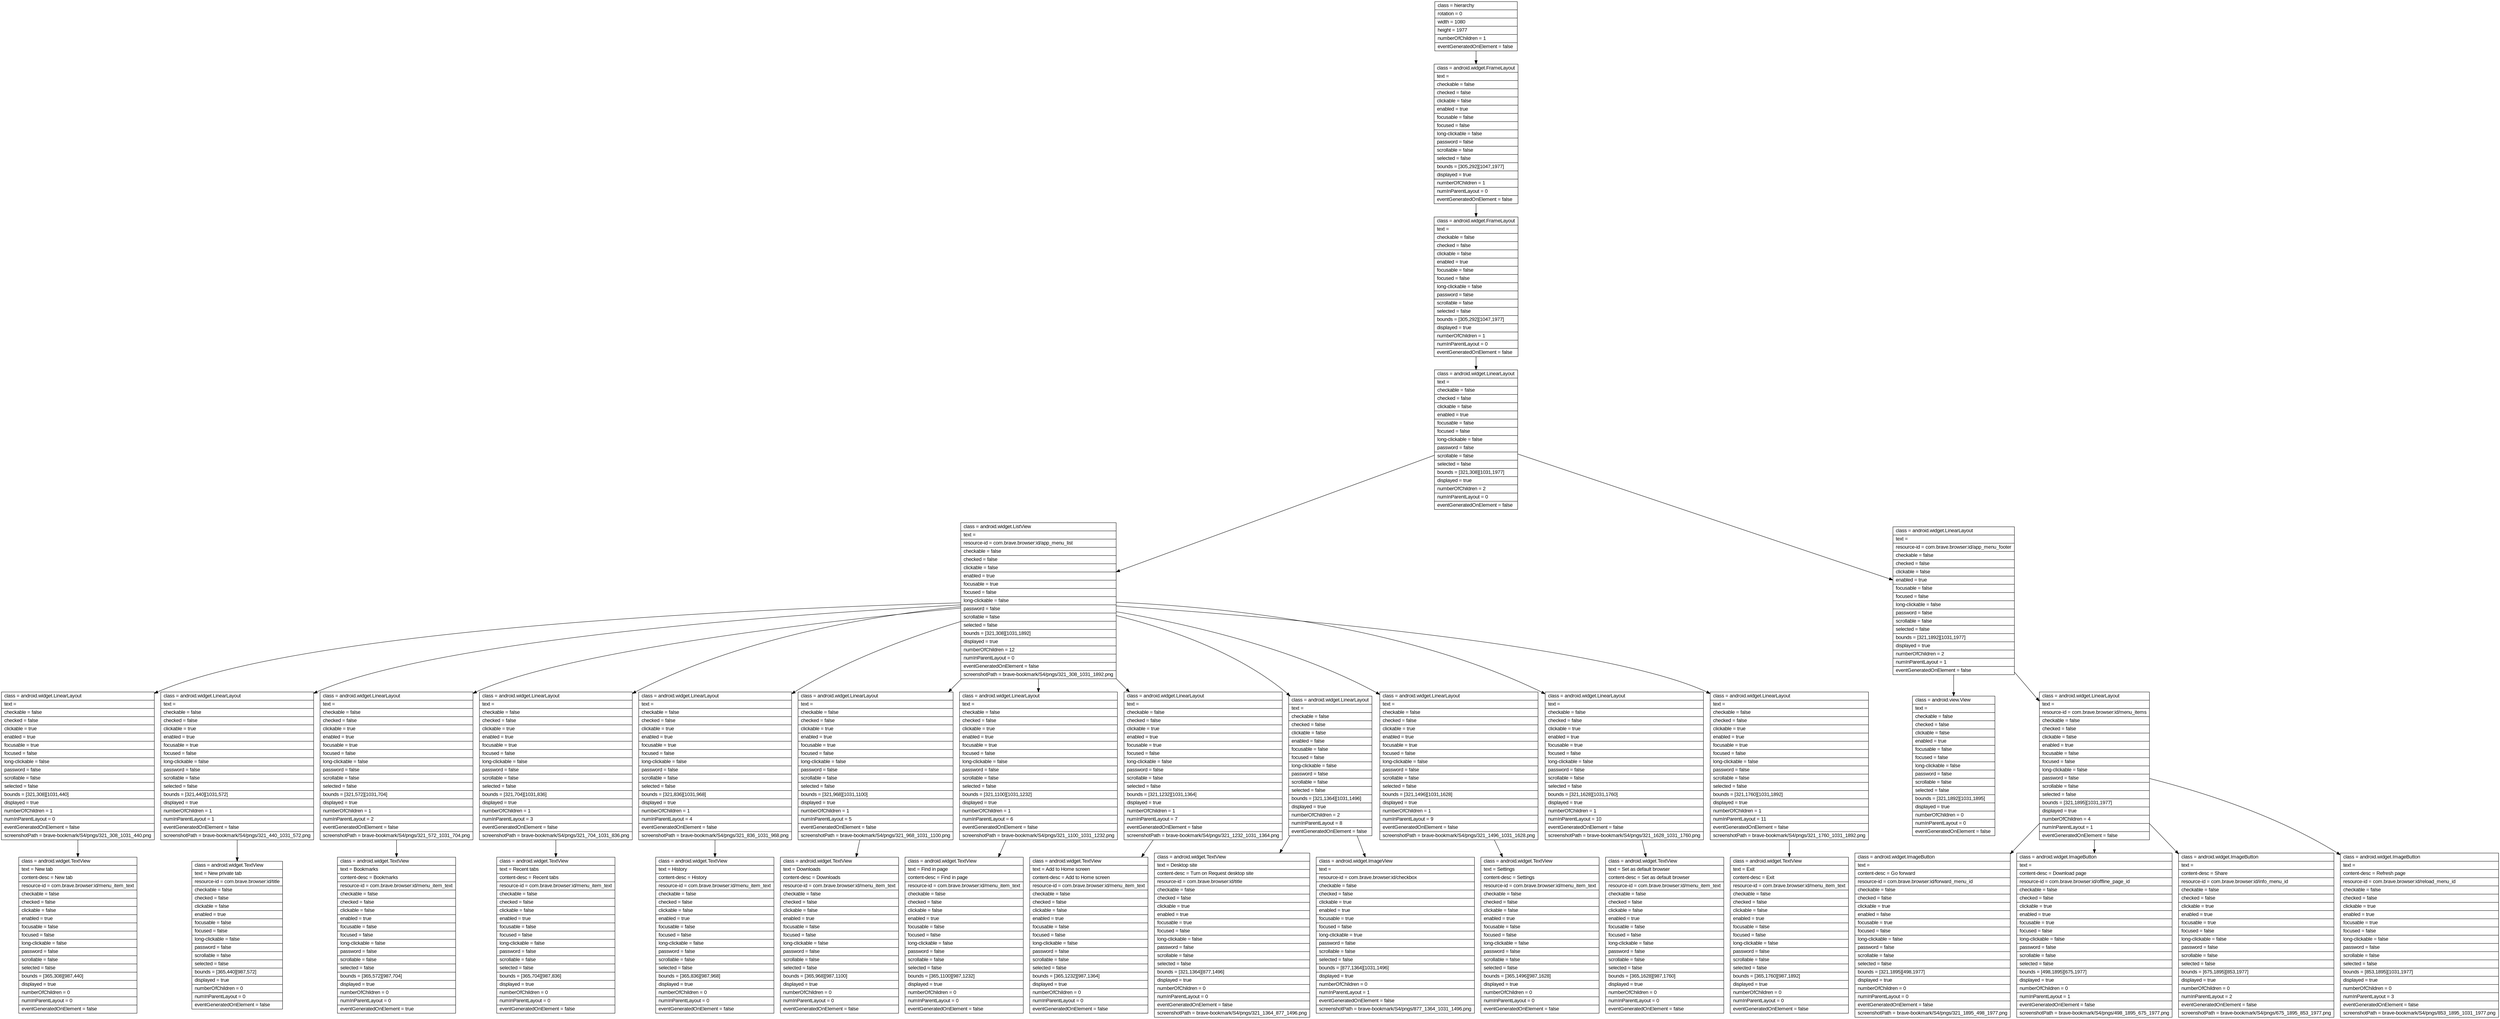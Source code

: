 digraph Layout {

	node [shape=record fontname=Arial];

	0	[label="{class = hierarchy\l|rotation = 0\l|width = 1080\l|height = 1977\l|numberOfChildren = 1\l|eventGeneratedOnElement = false \l}"]
	1	[label="{class = android.widget.FrameLayout\l|text = \l|checkable = false\l|checked = false\l|clickable = false\l|enabled = true\l|focusable = false\l|focused = false\l|long-clickable = false\l|password = false\l|scrollable = false\l|selected = false\l|bounds = [305,292][1047,1977]\l|displayed = true\l|numberOfChildren = 1\l|numInParentLayout = 0\l|eventGeneratedOnElement = false \l}"]
	2	[label="{class = android.widget.FrameLayout\l|text = \l|checkable = false\l|checked = false\l|clickable = false\l|enabled = true\l|focusable = false\l|focused = false\l|long-clickable = false\l|password = false\l|scrollable = false\l|selected = false\l|bounds = [305,292][1047,1977]\l|displayed = true\l|numberOfChildren = 1\l|numInParentLayout = 0\l|eventGeneratedOnElement = false \l}"]
	3	[label="{class = android.widget.LinearLayout\l|text = \l|checkable = false\l|checked = false\l|clickable = false\l|enabled = true\l|focusable = false\l|focused = false\l|long-clickable = false\l|password = false\l|scrollable = false\l|selected = false\l|bounds = [321,308][1031,1977]\l|displayed = true\l|numberOfChildren = 2\l|numInParentLayout = 0\l|eventGeneratedOnElement = false \l}"]
	4	[label="{class = android.widget.ListView\l|text = \l|resource-id = com.brave.browser:id/app_menu_list\l|checkable = false\l|checked = false\l|clickable = false\l|enabled = true\l|focusable = true\l|focused = false\l|long-clickable = false\l|password = false\l|scrollable = false\l|selected = false\l|bounds = [321,308][1031,1892]\l|displayed = true\l|numberOfChildren = 12\l|numInParentLayout = 0\l|eventGeneratedOnElement = false \l|screenshotPath = brave-bookmark/S4/pngs/321_308_1031_1892.png\l}"]
	5	[label="{class = android.widget.LinearLayout\l|text = \l|resource-id = com.brave.browser:id/app_menu_footer\l|checkable = false\l|checked = false\l|clickable = false\l|enabled = true\l|focusable = false\l|focused = false\l|long-clickable = false\l|password = false\l|scrollable = false\l|selected = false\l|bounds = [321,1892][1031,1977]\l|displayed = true\l|numberOfChildren = 2\l|numInParentLayout = 1\l|eventGeneratedOnElement = false \l}"]
	6	[label="{class = android.widget.LinearLayout\l|text = \l|checkable = false\l|checked = false\l|clickable = true\l|enabled = true\l|focusable = true\l|focused = false\l|long-clickable = false\l|password = false\l|scrollable = false\l|selected = false\l|bounds = [321,308][1031,440]\l|displayed = true\l|numberOfChildren = 1\l|numInParentLayout = 0\l|eventGeneratedOnElement = false \l|screenshotPath = brave-bookmark/S4/pngs/321_308_1031_440.png\l}"]
	7	[label="{class = android.widget.LinearLayout\l|text = \l|checkable = false\l|checked = false\l|clickable = true\l|enabled = true\l|focusable = true\l|focused = false\l|long-clickable = false\l|password = false\l|scrollable = false\l|selected = false\l|bounds = [321,440][1031,572]\l|displayed = true\l|numberOfChildren = 1\l|numInParentLayout = 1\l|eventGeneratedOnElement = false \l|screenshotPath = brave-bookmark/S4/pngs/321_440_1031_572.png\l}"]
	8	[label="{class = android.widget.LinearLayout\l|text = \l|checkable = false\l|checked = false\l|clickable = true\l|enabled = true\l|focusable = true\l|focused = false\l|long-clickable = false\l|password = false\l|scrollable = false\l|selected = false\l|bounds = [321,572][1031,704]\l|displayed = true\l|numberOfChildren = 1\l|numInParentLayout = 2\l|eventGeneratedOnElement = false \l|screenshotPath = brave-bookmark/S4/pngs/321_572_1031_704.png\l}"]
	9	[label="{class = android.widget.LinearLayout\l|text = \l|checkable = false\l|checked = false\l|clickable = true\l|enabled = true\l|focusable = true\l|focused = false\l|long-clickable = false\l|password = false\l|scrollable = false\l|selected = false\l|bounds = [321,704][1031,836]\l|displayed = true\l|numberOfChildren = 1\l|numInParentLayout = 3\l|eventGeneratedOnElement = false \l|screenshotPath = brave-bookmark/S4/pngs/321_704_1031_836.png\l}"]
	10	[label="{class = android.widget.LinearLayout\l|text = \l|checkable = false\l|checked = false\l|clickable = true\l|enabled = true\l|focusable = true\l|focused = false\l|long-clickable = false\l|password = false\l|scrollable = false\l|selected = false\l|bounds = [321,836][1031,968]\l|displayed = true\l|numberOfChildren = 1\l|numInParentLayout = 4\l|eventGeneratedOnElement = false \l|screenshotPath = brave-bookmark/S4/pngs/321_836_1031_968.png\l}"]
	11	[label="{class = android.widget.LinearLayout\l|text = \l|checkable = false\l|checked = false\l|clickable = true\l|enabled = true\l|focusable = true\l|focused = false\l|long-clickable = false\l|password = false\l|scrollable = false\l|selected = false\l|bounds = [321,968][1031,1100]\l|displayed = true\l|numberOfChildren = 1\l|numInParentLayout = 5\l|eventGeneratedOnElement = false \l|screenshotPath = brave-bookmark/S4/pngs/321_968_1031_1100.png\l}"]
	12	[label="{class = android.widget.LinearLayout\l|text = \l|checkable = false\l|checked = false\l|clickable = true\l|enabled = true\l|focusable = true\l|focused = false\l|long-clickable = false\l|password = false\l|scrollable = false\l|selected = false\l|bounds = [321,1100][1031,1232]\l|displayed = true\l|numberOfChildren = 1\l|numInParentLayout = 6\l|eventGeneratedOnElement = false \l|screenshotPath = brave-bookmark/S4/pngs/321_1100_1031_1232.png\l}"]
	13	[label="{class = android.widget.LinearLayout\l|text = \l|checkable = false\l|checked = false\l|clickable = true\l|enabled = true\l|focusable = true\l|focused = false\l|long-clickable = false\l|password = false\l|scrollable = false\l|selected = false\l|bounds = [321,1232][1031,1364]\l|displayed = true\l|numberOfChildren = 1\l|numInParentLayout = 7\l|eventGeneratedOnElement = false \l|screenshotPath = brave-bookmark/S4/pngs/321_1232_1031_1364.png\l}"]
	14	[label="{class = android.widget.LinearLayout\l|text = \l|checkable = false\l|checked = false\l|clickable = false\l|enabled = false\l|focusable = false\l|focused = false\l|long-clickable = false\l|password = false\l|scrollable = false\l|selected = false\l|bounds = [321,1364][1031,1496]\l|displayed = true\l|numberOfChildren = 2\l|numInParentLayout = 8\l|eventGeneratedOnElement = false \l}"]
	15	[label="{class = android.widget.LinearLayout\l|text = \l|checkable = false\l|checked = false\l|clickable = true\l|enabled = true\l|focusable = true\l|focused = false\l|long-clickable = false\l|password = false\l|scrollable = false\l|selected = false\l|bounds = [321,1496][1031,1628]\l|displayed = true\l|numberOfChildren = 1\l|numInParentLayout = 9\l|eventGeneratedOnElement = false \l|screenshotPath = brave-bookmark/S4/pngs/321_1496_1031_1628.png\l}"]
	16	[label="{class = android.widget.LinearLayout\l|text = \l|checkable = false\l|checked = false\l|clickable = true\l|enabled = true\l|focusable = true\l|focused = false\l|long-clickable = false\l|password = false\l|scrollable = false\l|selected = false\l|bounds = [321,1628][1031,1760]\l|displayed = true\l|numberOfChildren = 1\l|numInParentLayout = 10\l|eventGeneratedOnElement = false \l|screenshotPath = brave-bookmark/S4/pngs/321_1628_1031_1760.png\l}"]
	17	[label="{class = android.widget.LinearLayout\l|text = \l|checkable = false\l|checked = false\l|clickable = true\l|enabled = true\l|focusable = true\l|focused = false\l|long-clickable = false\l|password = false\l|scrollable = false\l|selected = false\l|bounds = [321,1760][1031,1892]\l|displayed = true\l|numberOfChildren = 1\l|numInParentLayout = 11\l|eventGeneratedOnElement = false \l|screenshotPath = brave-bookmark/S4/pngs/321_1760_1031_1892.png\l}"]
	18	[label="{class = android.view.View\l|text = \l|checkable = false\l|checked = false\l|clickable = false\l|enabled = true\l|focusable = false\l|focused = false\l|long-clickable = false\l|password = false\l|scrollable = false\l|selected = false\l|bounds = [321,1892][1031,1895]\l|displayed = true\l|numberOfChildren = 0\l|numInParentLayout = 0\l|eventGeneratedOnElement = false \l}"]
	19	[label="{class = android.widget.LinearLayout\l|text = \l|resource-id = com.brave.browser:id/menu_items\l|checkable = false\l|checked = false\l|clickable = false\l|enabled = true\l|focusable = false\l|focused = false\l|long-clickable = false\l|password = false\l|scrollable = false\l|selected = false\l|bounds = [321,1895][1031,1977]\l|displayed = true\l|numberOfChildren = 4\l|numInParentLayout = 1\l|eventGeneratedOnElement = false \l}"]
	20	[label="{class = android.widget.TextView\l|text = New tab\l|content-desc = New tab\l|resource-id = com.brave.browser:id/menu_item_text\l|checkable = false\l|checked = false\l|clickable = false\l|enabled = true\l|focusable = false\l|focused = false\l|long-clickable = false\l|password = false\l|scrollable = false\l|selected = false\l|bounds = [365,308][987,440]\l|displayed = true\l|numberOfChildren = 0\l|numInParentLayout = 0\l|eventGeneratedOnElement = false \l}"]
	21	[label="{class = android.widget.TextView\l|text = New private tab\l|resource-id = com.brave.browser:id/title\l|checkable = false\l|checked = false\l|clickable = false\l|enabled = true\l|focusable = false\l|focused = false\l|long-clickable = false\l|password = false\l|scrollable = false\l|selected = false\l|bounds = [365,440][987,572]\l|displayed = true\l|numberOfChildren = 0\l|numInParentLayout = 0\l|eventGeneratedOnElement = false \l}"]
	22	[label="{class = android.widget.TextView\l|text = Bookmarks\l|content-desc = Bookmarks\l|resource-id = com.brave.browser:id/menu_item_text\l|checkable = false\l|checked = false\l|clickable = false\l|enabled = true\l|focusable = false\l|focused = false\l|long-clickable = false\l|password = false\l|scrollable = false\l|selected = false\l|bounds = [365,572][987,704]\l|displayed = true\l|numberOfChildren = 0\l|numInParentLayout = 0\l|eventGeneratedOnElement = true \l}"]
	23	[label="{class = android.widget.TextView\l|text = Recent tabs\l|content-desc = Recent tabs\l|resource-id = com.brave.browser:id/menu_item_text\l|checkable = false\l|checked = false\l|clickable = false\l|enabled = true\l|focusable = false\l|focused = false\l|long-clickable = false\l|password = false\l|scrollable = false\l|selected = false\l|bounds = [365,704][987,836]\l|displayed = true\l|numberOfChildren = 0\l|numInParentLayout = 0\l|eventGeneratedOnElement = false \l}"]
	24	[label="{class = android.widget.TextView\l|text = History\l|content-desc = History\l|resource-id = com.brave.browser:id/menu_item_text\l|checkable = false\l|checked = false\l|clickable = false\l|enabled = true\l|focusable = false\l|focused = false\l|long-clickable = false\l|password = false\l|scrollable = false\l|selected = false\l|bounds = [365,836][987,968]\l|displayed = true\l|numberOfChildren = 0\l|numInParentLayout = 0\l|eventGeneratedOnElement = false \l}"]
	25	[label="{class = android.widget.TextView\l|text = Downloads\l|content-desc = Downloads\l|resource-id = com.brave.browser:id/menu_item_text\l|checkable = false\l|checked = false\l|clickable = false\l|enabled = true\l|focusable = false\l|focused = false\l|long-clickable = false\l|password = false\l|scrollable = false\l|selected = false\l|bounds = [365,968][987,1100]\l|displayed = true\l|numberOfChildren = 0\l|numInParentLayout = 0\l|eventGeneratedOnElement = false \l}"]
	26	[label="{class = android.widget.TextView\l|text = Find in page\l|content-desc = Find in page\l|resource-id = com.brave.browser:id/menu_item_text\l|checkable = false\l|checked = false\l|clickable = false\l|enabled = true\l|focusable = false\l|focused = false\l|long-clickable = false\l|password = false\l|scrollable = false\l|selected = false\l|bounds = [365,1100][987,1232]\l|displayed = true\l|numberOfChildren = 0\l|numInParentLayout = 0\l|eventGeneratedOnElement = false \l}"]
	27	[label="{class = android.widget.TextView\l|text = Add to Home screen\l|content-desc = Add to Home screen\l|resource-id = com.brave.browser:id/menu_item_text\l|checkable = false\l|checked = false\l|clickable = false\l|enabled = true\l|focusable = false\l|focused = false\l|long-clickable = false\l|password = false\l|scrollable = false\l|selected = false\l|bounds = [365,1232][987,1364]\l|displayed = true\l|numberOfChildren = 0\l|numInParentLayout = 0\l|eventGeneratedOnElement = false \l}"]
	28	[label="{class = android.widget.TextView\l|text = Desktop site\l|content-desc = Turn on Request desktop site\l|resource-id = com.brave.browser:id/title\l|checkable = false\l|checked = false\l|clickable = true\l|enabled = true\l|focusable = true\l|focused = false\l|long-clickable = false\l|password = false\l|scrollable = false\l|selected = false\l|bounds = [321,1364][877,1496]\l|displayed = true\l|numberOfChildren = 0\l|numInParentLayout = 0\l|eventGeneratedOnElement = false \l|screenshotPath = brave-bookmark/S4/pngs/321_1364_877_1496.png\l}"]
	29	[label="{class = android.widget.ImageView\l|text = \l|resource-id = com.brave.browser:id/checkbox\l|checkable = false\l|checked = false\l|clickable = true\l|enabled = true\l|focusable = true\l|focused = false\l|long-clickable = true\l|password = false\l|scrollable = false\l|selected = false\l|bounds = [877,1364][1031,1496]\l|displayed = true\l|numberOfChildren = 0\l|numInParentLayout = 1\l|eventGeneratedOnElement = false \l|screenshotPath = brave-bookmark/S4/pngs/877_1364_1031_1496.png\l}"]
	30	[label="{class = android.widget.TextView\l|text = Settings\l|content-desc = Settings\l|resource-id = com.brave.browser:id/menu_item_text\l|checkable = false\l|checked = false\l|clickable = false\l|enabled = true\l|focusable = false\l|focused = false\l|long-clickable = false\l|password = false\l|scrollable = false\l|selected = false\l|bounds = [365,1496][987,1628]\l|displayed = true\l|numberOfChildren = 0\l|numInParentLayout = 0\l|eventGeneratedOnElement = false \l}"]
	31	[label="{class = android.widget.TextView\l|text = Set as default browser\l|content-desc = Set as default browser\l|resource-id = com.brave.browser:id/menu_item_text\l|checkable = false\l|checked = false\l|clickable = false\l|enabled = true\l|focusable = false\l|focused = false\l|long-clickable = false\l|password = false\l|scrollable = false\l|selected = false\l|bounds = [365,1628][987,1760]\l|displayed = true\l|numberOfChildren = 0\l|numInParentLayout = 0\l|eventGeneratedOnElement = false \l}"]
	32	[label="{class = android.widget.TextView\l|text = Exit\l|content-desc = Exit\l|resource-id = com.brave.browser:id/menu_item_text\l|checkable = false\l|checked = false\l|clickable = false\l|enabled = true\l|focusable = false\l|focused = false\l|long-clickable = false\l|password = false\l|scrollable = false\l|selected = false\l|bounds = [365,1760][987,1892]\l|displayed = true\l|numberOfChildren = 0\l|numInParentLayout = 0\l|eventGeneratedOnElement = false \l}"]
	33	[label="{class = android.widget.ImageButton\l|text = \l|content-desc = Go forward\l|resource-id = com.brave.browser:id/forward_menu_id\l|checkable = false\l|checked = false\l|clickable = true\l|enabled = false\l|focusable = true\l|focused = false\l|long-clickable = false\l|password = false\l|scrollable = false\l|selected = false\l|bounds = [321,1895][498,1977]\l|displayed = true\l|numberOfChildren = 0\l|numInParentLayout = 0\l|eventGeneratedOnElement = false \l|screenshotPath = brave-bookmark/S4/pngs/321_1895_498_1977.png\l}"]
	34	[label="{class = android.widget.ImageButton\l|text = \l|content-desc = Download page\l|resource-id = com.brave.browser:id/offline_page_id\l|checkable = false\l|checked = false\l|clickable = true\l|enabled = true\l|focusable = true\l|focused = false\l|long-clickable = false\l|password = false\l|scrollable = false\l|selected = false\l|bounds = [498,1895][675,1977]\l|displayed = true\l|numberOfChildren = 0\l|numInParentLayout = 1\l|eventGeneratedOnElement = false \l|screenshotPath = brave-bookmark/S4/pngs/498_1895_675_1977.png\l}"]
	35	[label="{class = android.widget.ImageButton\l|text = \l|content-desc = Share\l|resource-id = com.brave.browser:id/info_menu_id\l|checkable = false\l|checked = false\l|clickable = true\l|enabled = true\l|focusable = true\l|focused = false\l|long-clickable = false\l|password = false\l|scrollable = false\l|selected = false\l|bounds = [675,1895][853,1977]\l|displayed = true\l|numberOfChildren = 0\l|numInParentLayout = 2\l|eventGeneratedOnElement = false \l|screenshotPath = brave-bookmark/S4/pngs/675_1895_853_1977.png\l}"]
	36	[label="{class = android.widget.ImageButton\l|text = \l|content-desc = Refresh page\l|resource-id = com.brave.browser:id/reload_menu_id\l|checkable = false\l|checked = false\l|clickable = true\l|enabled = true\l|focusable = true\l|focused = false\l|long-clickable = false\l|password = false\l|scrollable = false\l|selected = false\l|bounds = [853,1895][1031,1977]\l|displayed = true\l|numberOfChildren = 0\l|numInParentLayout = 3\l|eventGeneratedOnElement = false \l|screenshotPath = brave-bookmark/S4/pngs/853_1895_1031_1977.png\l}"]


	0 -> 1
	1 -> 2
	2 -> 3
	3 -> 4
	3 -> 5
	4 -> 6
	4 -> 7
	4 -> 8
	4 -> 9
	4 -> 10
	4 -> 11
	4 -> 12
	4 -> 13
	4 -> 14
	4 -> 15
	4 -> 16
	4 -> 17
	5 -> 18
	5 -> 19
	6 -> 20
	7 -> 21
	8 -> 22
	9 -> 23
	10 -> 24
	11 -> 25
	12 -> 26
	13 -> 27
	14 -> 28
	14 -> 29
	15 -> 30
	16 -> 31
	17 -> 32
	19 -> 33
	19 -> 34
	19 -> 35
	19 -> 36


}